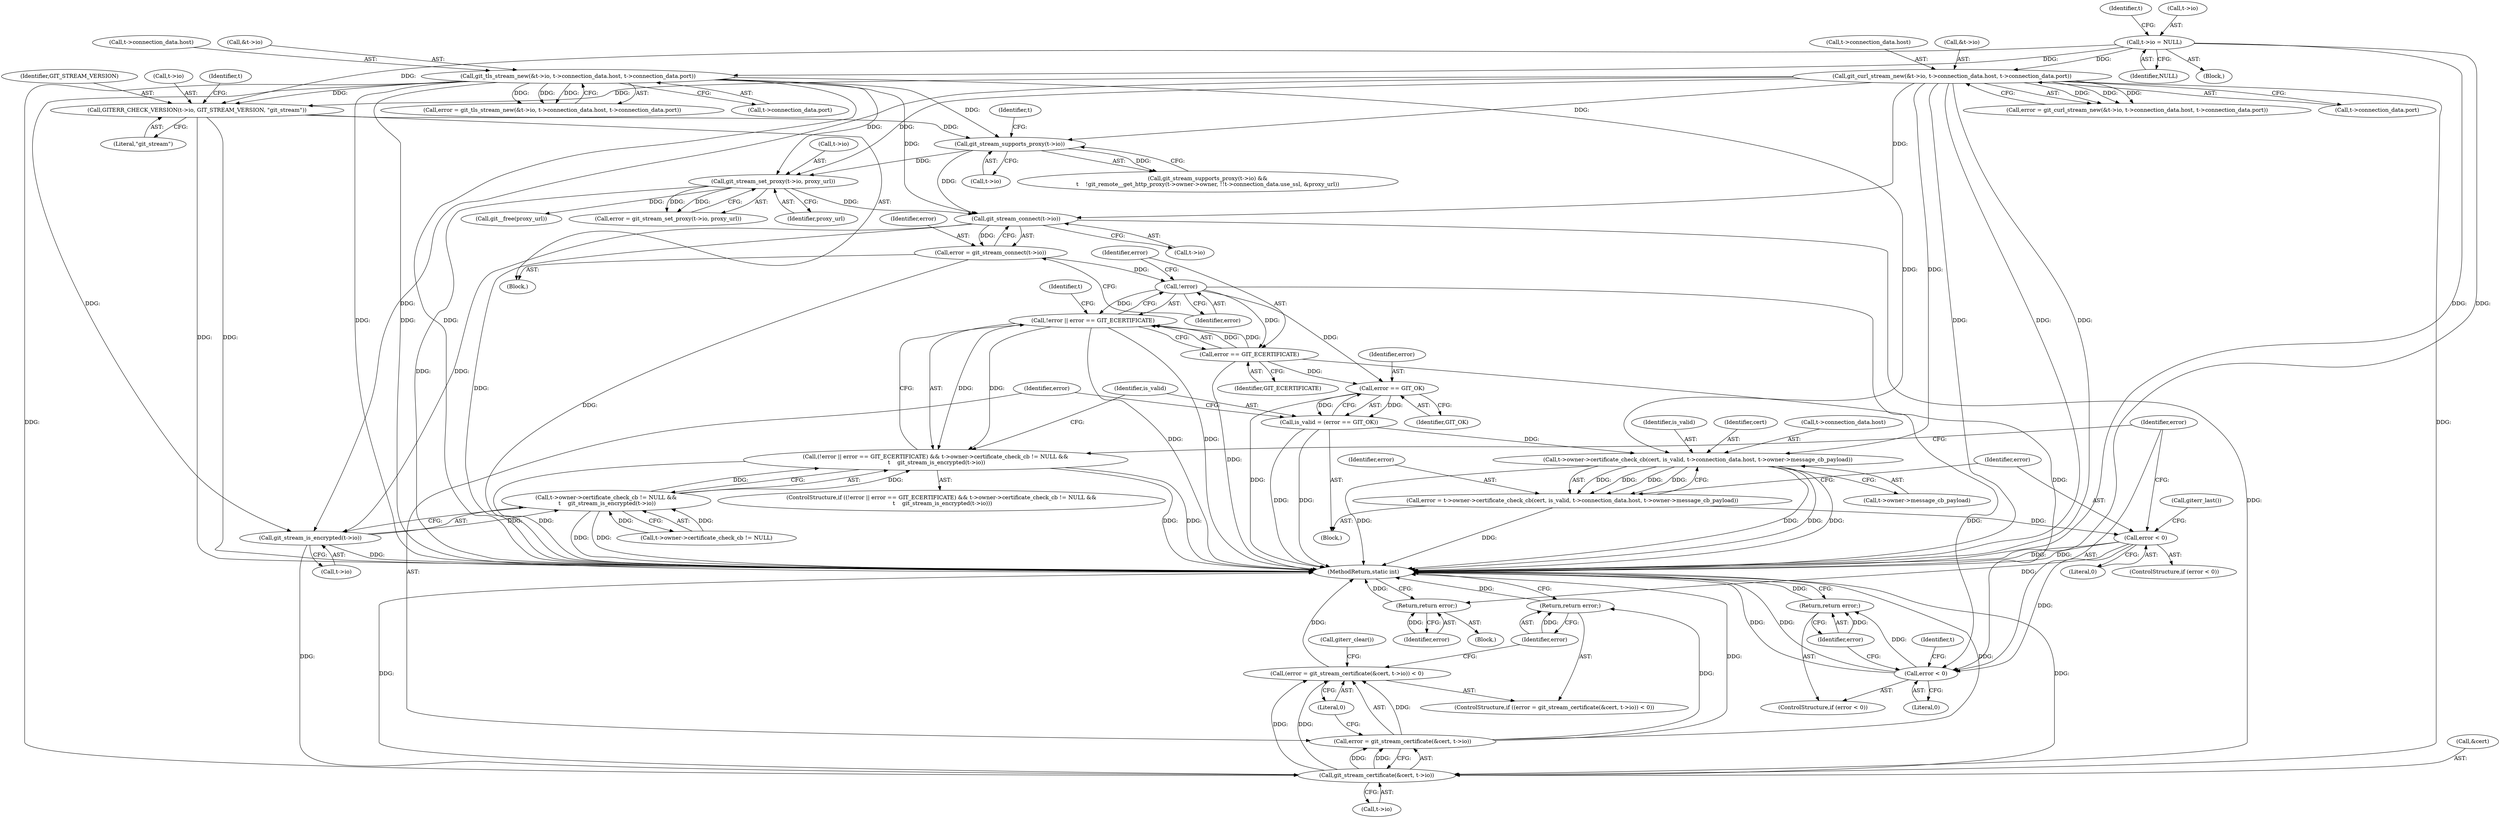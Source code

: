 digraph "0_libgit2_b5c6a1b407b7f8b952bded2789593b68b1876211@API" {
"1000239" [label="(Call,git_stream_connect(t->io))"];
"1000224" [label="(Call,git_stream_set_proxy(t->io, proxy_url))"];
"1000153" [label="(Call,git_tls_stream_new(&t->io, t->connection_data.host, t->connection_data.port))"];
"1000134" [label="(Call,t->io = NULL)"];
"1000172" [label="(Call,git_curl_stream_new(&t->io, t->connection_data.host, t->connection_data.port))"];
"1000201" [label="(Call,git_stream_supports_proxy(t->io))"];
"1000193" [label="(Call,GITERR_CHECK_VERSION(t->io, GIT_STREAM_VERSION, \"git_stream\"))"];
"1000237" [label="(Call,error = git_stream_connect(t->io))"];
"1000246" [label="(Call,!error)"];
"1000245" [label="(Call,!error || error == GIT_ECERTIFICATE)"];
"1000244" [label="(Call,(!error || error == GIT_ECERTIFICATE) && t->owner->certificate_check_cb != NULL &&\n \t    git_stream_is_encrypted(t->io))"];
"1000248" [label="(Call,error == GIT_ECERTIFICATE)"];
"1000268" [label="(Call,error == GIT_OK)"];
"1000266" [label="(Call,is_valid = (error == GIT_OK))"];
"1000287" [label="(Call,t->owner->certificate_check_cb(cert, is_valid, t->connection_data.host, t->owner->message_cb_payload))"];
"1000285" [label="(Call,error = t->owner->certificate_check_cb(cert, is_valid, t->connection_data.host, t->owner->message_cb_payload))"];
"1000301" [label="(Call,error < 0)"];
"1000311" [label="(Return,return error;)"];
"1000314" [label="(Call,error < 0)"];
"1000317" [label="(Return,return error;)"];
"1000259" [label="(Call,git_stream_is_encrypted(t->io))"];
"1000251" [label="(Call,t->owner->certificate_check_cb != NULL &&\n \t    git_stream_is_encrypted(t->io))"];
"1000275" [label="(Call,git_stream_certificate(&cert, t->io))"];
"1000272" [label="(Call,(error = git_stream_certificate(&cert, t->io)) < 0)"];
"1000273" [label="(Call,error = git_stream_certificate(&cert, t->io))"];
"1000282" [label="(Return,return error;)"];
"1000288" [label="(Identifier,cert)"];
"1000200" [label="(Call,git_stream_supports_proxy(t->io) &&\n\t    !git_remote__get_http_proxy(t->owner->owner, !!t->connection_data.use_ssl, &proxy_url))"];
"1000177" [label="(Call,t->connection_data.host)"];
"1000134" [label="(Call,t->io = NULL)"];
"1000243" [label="(ControlStructure,if ((!error || error == GIT_ECERTIFICATE) && t->owner->certificate_check_cb != NULL &&\n \t    git_stream_is_encrypted(t->io)))"];
"1000290" [label="(Call,t->connection_data.host)"];
"1000224" [label="(Call,git_stream_set_proxy(t->io, proxy_url))"];
"1000270" [label="(Identifier,GIT_OK)"];
"1000269" [label="(Identifier,error)"];
"1000318" [label="(Identifier,error)"];
"1000326" [label="(MethodReturn,static int)"];
"1000307" [label="(Call,giterr_last())"];
"1000247" [label="(Identifier,error)"];
"1000282" [label="(Return,return error;)"];
"1000285" [label="(Call,error = t->owner->certificate_check_cb(cert, is_valid, t->connection_data.host, t->owner->message_cb_payload))"];
"1000173" [label="(Call,&t->io)"];
"1000284" [label="(Call,giterr_clear())"];
"1000302" [label="(Identifier,error)"];
"1000274" [label="(Identifier,error)"];
"1000222" [label="(Call,error = git_stream_set_proxy(t->io, proxy_url))"];
"1000283" [label="(Identifier,error)"];
"1000245" [label="(Call,!error || error == GIT_ECERTIFICATE)"];
"1000154" [label="(Call,&t->io)"];
"1000170" [label="(Call,error = git_curl_stream_new(&t->io, t->connection_data.host, t->connection_data.port))"];
"1000246" [label="(Call,!error)"];
"1000255" [label="(Identifier,t)"];
"1000249" [label="(Identifier,error)"];
"1000201" [label="(Call,git_stream_supports_proxy(t->io))"];
"1000244" [label="(Call,(!error || error == GIT_ECERTIFICATE) && t->owner->certificate_check_cb != NULL &&\n \t    git_stream_is_encrypted(t->io))"];
"1000276" [label="(Call,&cert)"];
"1000202" [label="(Call,t->io)"];
"1000209" [label="(Identifier,t)"];
"1000295" [label="(Call,t->owner->message_cb_payload)"];
"1000301" [label="(Call,error < 0)"];
"1000102" [label="(Block,)"];
"1000182" [label="(Call,t->connection_data.port)"];
"1000172" [label="(Call,git_curl_stream_new(&t->io, t->connection_data.host, t->connection_data.port))"];
"1000225" [label="(Call,t->io)"];
"1000304" [label="(Block,)"];
"1000266" [label="(Call,is_valid = (error == GIT_OK))"];
"1000263" [label="(Block,)"];
"1000281" [label="(Literal,0)"];
"1000278" [label="(Call,t->io)"];
"1000259" [label="(Call,git_stream_is_encrypted(t->io))"];
"1000153" [label="(Call,git_tls_stream_new(&t->io, t->connection_data.host, t->connection_data.port))"];
"1000286" [label="(Identifier,error)"];
"1000198" [label="(Literal,\"git_stream\")"];
"1000311" [label="(Return,return error;)"];
"1000138" [label="(Identifier,NULL)"];
"1000239" [label="(Call,git_stream_connect(t->io))"];
"1000151" [label="(Call,error = git_tls_stream_new(&t->io, t->connection_data.host, t->connection_data.port))"];
"1000260" [label="(Call,t->io)"];
"1000197" [label="(Identifier,GIT_STREAM_VERSION)"];
"1000273" [label="(Call,error = git_stream_certificate(&cert, t->io))"];
"1000125" [label="(Block,)"];
"1000250" [label="(Identifier,GIT_ECERTIFICATE)"];
"1000267" [label="(Identifier,is_valid)"];
"1000252" [label="(Call,t->owner->certificate_check_cb != NULL)"];
"1000141" [label="(Identifier,t)"];
"1000303" [label="(Literal,0)"];
"1000228" [label="(Identifier,proxy_url)"];
"1000312" [label="(Identifier,error)"];
"1000317" [label="(Return,return error;)"];
"1000194" [label="(Call,t->io)"];
"1000271" [label="(ControlStructure,if ((error = git_stream_certificate(&cert, t->io)) < 0))"];
"1000135" [label="(Call,t->io)"];
"1000229" [label="(Call,git__free(proxy_url))"];
"1000163" [label="(Call,t->connection_data.port)"];
"1000158" [label="(Call,t->connection_data.host)"];
"1000240" [label="(Call,t->io)"];
"1000313" [label="(ControlStructure,if (error < 0))"];
"1000287" [label="(Call,t->owner->certificate_check_cb(cert, is_valid, t->connection_data.host, t->owner->message_cb_payload))"];
"1000237" [label="(Call,error = git_stream_connect(t->io))"];
"1000272" [label="(Call,(error = git_stream_certificate(&cert, t->io)) < 0)"];
"1000289" [label="(Identifier,is_valid)"];
"1000315" [label="(Identifier,error)"];
"1000238" [label="(Identifier,error)"];
"1000300" [label="(ControlStructure,if (error < 0))"];
"1000316" [label="(Literal,0)"];
"1000193" [label="(Call,GITERR_CHECK_VERSION(t->io, GIT_STREAM_VERSION, \"git_stream\"))"];
"1000248" [label="(Call,error == GIT_ECERTIFICATE)"];
"1000275" [label="(Call,git_stream_certificate(&cert, t->io))"];
"1000268" [label="(Call,error == GIT_OK)"];
"1000203" [label="(Identifier,t)"];
"1000251" [label="(Call,t->owner->certificate_check_cb != NULL &&\n \t    git_stream_is_encrypted(t->io))"];
"1000314" [label="(Call,error < 0)"];
"1000321" [label="(Identifier,t)"];
"1000239" -> "1000237"  [label="AST: "];
"1000239" -> "1000240"  [label="CFG: "];
"1000240" -> "1000239"  [label="AST: "];
"1000237" -> "1000239"  [label="CFG: "];
"1000239" -> "1000326"  [label="DDG: "];
"1000239" -> "1000237"  [label="DDG: "];
"1000224" -> "1000239"  [label="DDG: "];
"1000153" -> "1000239"  [label="DDG: "];
"1000172" -> "1000239"  [label="DDG: "];
"1000201" -> "1000239"  [label="DDG: "];
"1000239" -> "1000259"  [label="DDG: "];
"1000239" -> "1000275"  [label="DDG: "];
"1000224" -> "1000222"  [label="AST: "];
"1000224" -> "1000228"  [label="CFG: "];
"1000225" -> "1000224"  [label="AST: "];
"1000228" -> "1000224"  [label="AST: "];
"1000222" -> "1000224"  [label="CFG: "];
"1000224" -> "1000326"  [label="DDG: "];
"1000224" -> "1000222"  [label="DDG: "];
"1000224" -> "1000222"  [label="DDG: "];
"1000153" -> "1000224"  [label="DDG: "];
"1000172" -> "1000224"  [label="DDG: "];
"1000201" -> "1000224"  [label="DDG: "];
"1000224" -> "1000229"  [label="DDG: "];
"1000153" -> "1000151"  [label="AST: "];
"1000153" -> "1000163"  [label="CFG: "];
"1000154" -> "1000153"  [label="AST: "];
"1000158" -> "1000153"  [label="AST: "];
"1000163" -> "1000153"  [label="AST: "];
"1000151" -> "1000153"  [label="CFG: "];
"1000153" -> "1000326"  [label="DDG: "];
"1000153" -> "1000326"  [label="DDG: "];
"1000153" -> "1000326"  [label="DDG: "];
"1000153" -> "1000151"  [label="DDG: "];
"1000153" -> "1000151"  [label="DDG: "];
"1000153" -> "1000151"  [label="DDG: "];
"1000134" -> "1000153"  [label="DDG: "];
"1000153" -> "1000193"  [label="DDG: "];
"1000153" -> "1000201"  [label="DDG: "];
"1000153" -> "1000259"  [label="DDG: "];
"1000153" -> "1000275"  [label="DDG: "];
"1000153" -> "1000287"  [label="DDG: "];
"1000134" -> "1000125"  [label="AST: "];
"1000134" -> "1000138"  [label="CFG: "];
"1000135" -> "1000134"  [label="AST: "];
"1000138" -> "1000134"  [label="AST: "];
"1000141" -> "1000134"  [label="CFG: "];
"1000134" -> "1000326"  [label="DDG: "];
"1000134" -> "1000326"  [label="DDG: "];
"1000134" -> "1000172"  [label="DDG: "];
"1000134" -> "1000193"  [label="DDG: "];
"1000172" -> "1000170"  [label="AST: "];
"1000172" -> "1000182"  [label="CFG: "];
"1000173" -> "1000172"  [label="AST: "];
"1000177" -> "1000172"  [label="AST: "];
"1000182" -> "1000172"  [label="AST: "];
"1000170" -> "1000172"  [label="CFG: "];
"1000172" -> "1000326"  [label="DDG: "];
"1000172" -> "1000326"  [label="DDG: "];
"1000172" -> "1000326"  [label="DDG: "];
"1000172" -> "1000170"  [label="DDG: "];
"1000172" -> "1000170"  [label="DDG: "];
"1000172" -> "1000170"  [label="DDG: "];
"1000172" -> "1000193"  [label="DDG: "];
"1000172" -> "1000201"  [label="DDG: "];
"1000172" -> "1000259"  [label="DDG: "];
"1000172" -> "1000275"  [label="DDG: "];
"1000172" -> "1000287"  [label="DDG: "];
"1000201" -> "1000200"  [label="AST: "];
"1000201" -> "1000202"  [label="CFG: "];
"1000202" -> "1000201"  [label="AST: "];
"1000209" -> "1000201"  [label="CFG: "];
"1000200" -> "1000201"  [label="CFG: "];
"1000201" -> "1000200"  [label="DDG: "];
"1000193" -> "1000201"  [label="DDG: "];
"1000193" -> "1000102"  [label="AST: "];
"1000193" -> "1000198"  [label="CFG: "];
"1000194" -> "1000193"  [label="AST: "];
"1000197" -> "1000193"  [label="AST: "];
"1000198" -> "1000193"  [label="AST: "];
"1000203" -> "1000193"  [label="CFG: "];
"1000193" -> "1000326"  [label="DDG: "];
"1000193" -> "1000326"  [label="DDG: "];
"1000237" -> "1000102"  [label="AST: "];
"1000238" -> "1000237"  [label="AST: "];
"1000247" -> "1000237"  [label="CFG: "];
"1000237" -> "1000326"  [label="DDG: "];
"1000237" -> "1000246"  [label="DDG: "];
"1000246" -> "1000245"  [label="AST: "];
"1000246" -> "1000247"  [label="CFG: "];
"1000247" -> "1000246"  [label="AST: "];
"1000249" -> "1000246"  [label="CFG: "];
"1000245" -> "1000246"  [label="CFG: "];
"1000246" -> "1000245"  [label="DDG: "];
"1000246" -> "1000248"  [label="DDG: "];
"1000246" -> "1000268"  [label="DDG: "];
"1000246" -> "1000314"  [label="DDG: "];
"1000245" -> "1000244"  [label="AST: "];
"1000245" -> "1000248"  [label="CFG: "];
"1000248" -> "1000245"  [label="AST: "];
"1000255" -> "1000245"  [label="CFG: "];
"1000244" -> "1000245"  [label="CFG: "];
"1000245" -> "1000326"  [label="DDG: "];
"1000245" -> "1000326"  [label="DDG: "];
"1000245" -> "1000244"  [label="DDG: "];
"1000245" -> "1000244"  [label="DDG: "];
"1000248" -> "1000245"  [label="DDG: "];
"1000248" -> "1000245"  [label="DDG: "];
"1000244" -> "1000243"  [label="AST: "];
"1000244" -> "1000251"  [label="CFG: "];
"1000251" -> "1000244"  [label="AST: "];
"1000267" -> "1000244"  [label="CFG: "];
"1000315" -> "1000244"  [label="CFG: "];
"1000244" -> "1000326"  [label="DDG: "];
"1000244" -> "1000326"  [label="DDG: "];
"1000244" -> "1000326"  [label="DDG: "];
"1000251" -> "1000244"  [label="DDG: "];
"1000251" -> "1000244"  [label="DDG: "];
"1000248" -> "1000250"  [label="CFG: "];
"1000249" -> "1000248"  [label="AST: "];
"1000250" -> "1000248"  [label="AST: "];
"1000248" -> "1000326"  [label="DDG: "];
"1000248" -> "1000268"  [label="DDG: "];
"1000248" -> "1000314"  [label="DDG: "];
"1000268" -> "1000266"  [label="AST: "];
"1000268" -> "1000270"  [label="CFG: "];
"1000269" -> "1000268"  [label="AST: "];
"1000270" -> "1000268"  [label="AST: "];
"1000266" -> "1000268"  [label="CFG: "];
"1000268" -> "1000326"  [label="DDG: "];
"1000268" -> "1000266"  [label="DDG: "];
"1000268" -> "1000266"  [label="DDG: "];
"1000266" -> "1000263"  [label="AST: "];
"1000267" -> "1000266"  [label="AST: "];
"1000274" -> "1000266"  [label="CFG: "];
"1000266" -> "1000326"  [label="DDG: "];
"1000266" -> "1000326"  [label="DDG: "];
"1000266" -> "1000287"  [label="DDG: "];
"1000287" -> "1000285"  [label="AST: "];
"1000287" -> "1000295"  [label="CFG: "];
"1000288" -> "1000287"  [label="AST: "];
"1000289" -> "1000287"  [label="AST: "];
"1000290" -> "1000287"  [label="AST: "];
"1000295" -> "1000287"  [label="AST: "];
"1000285" -> "1000287"  [label="CFG: "];
"1000287" -> "1000326"  [label="DDG: "];
"1000287" -> "1000326"  [label="DDG: "];
"1000287" -> "1000326"  [label="DDG: "];
"1000287" -> "1000326"  [label="DDG: "];
"1000287" -> "1000285"  [label="DDG: "];
"1000287" -> "1000285"  [label="DDG: "];
"1000287" -> "1000285"  [label="DDG: "];
"1000287" -> "1000285"  [label="DDG: "];
"1000285" -> "1000263"  [label="AST: "];
"1000286" -> "1000285"  [label="AST: "];
"1000302" -> "1000285"  [label="CFG: "];
"1000285" -> "1000326"  [label="DDG: "];
"1000285" -> "1000301"  [label="DDG: "];
"1000301" -> "1000300"  [label="AST: "];
"1000301" -> "1000303"  [label="CFG: "];
"1000302" -> "1000301"  [label="AST: "];
"1000303" -> "1000301"  [label="AST: "];
"1000307" -> "1000301"  [label="CFG: "];
"1000315" -> "1000301"  [label="CFG: "];
"1000301" -> "1000326"  [label="DDG: "];
"1000301" -> "1000326"  [label="DDG: "];
"1000301" -> "1000311"  [label="DDG: "];
"1000301" -> "1000314"  [label="DDG: "];
"1000311" -> "1000304"  [label="AST: "];
"1000311" -> "1000312"  [label="CFG: "];
"1000312" -> "1000311"  [label="AST: "];
"1000326" -> "1000311"  [label="CFG: "];
"1000311" -> "1000326"  [label="DDG: "];
"1000312" -> "1000311"  [label="DDG: "];
"1000314" -> "1000313"  [label="AST: "];
"1000314" -> "1000316"  [label="CFG: "];
"1000315" -> "1000314"  [label="AST: "];
"1000316" -> "1000314"  [label="AST: "];
"1000318" -> "1000314"  [label="CFG: "];
"1000321" -> "1000314"  [label="CFG: "];
"1000314" -> "1000326"  [label="DDG: "];
"1000314" -> "1000326"  [label="DDG: "];
"1000314" -> "1000317"  [label="DDG: "];
"1000317" -> "1000313"  [label="AST: "];
"1000317" -> "1000318"  [label="CFG: "];
"1000318" -> "1000317"  [label="AST: "];
"1000326" -> "1000317"  [label="CFG: "];
"1000317" -> "1000326"  [label="DDG: "];
"1000318" -> "1000317"  [label="DDG: "];
"1000259" -> "1000251"  [label="AST: "];
"1000259" -> "1000260"  [label="CFG: "];
"1000260" -> "1000259"  [label="AST: "];
"1000251" -> "1000259"  [label="CFG: "];
"1000259" -> "1000326"  [label="DDG: "];
"1000259" -> "1000251"  [label="DDG: "];
"1000259" -> "1000275"  [label="DDG: "];
"1000251" -> "1000252"  [label="CFG: "];
"1000252" -> "1000251"  [label="AST: "];
"1000251" -> "1000326"  [label="DDG: "];
"1000251" -> "1000326"  [label="DDG: "];
"1000252" -> "1000251"  [label="DDG: "];
"1000252" -> "1000251"  [label="DDG: "];
"1000275" -> "1000273"  [label="AST: "];
"1000275" -> "1000278"  [label="CFG: "];
"1000276" -> "1000275"  [label="AST: "];
"1000278" -> "1000275"  [label="AST: "];
"1000273" -> "1000275"  [label="CFG: "];
"1000275" -> "1000326"  [label="DDG: "];
"1000275" -> "1000326"  [label="DDG: "];
"1000275" -> "1000272"  [label="DDG: "];
"1000275" -> "1000272"  [label="DDG: "];
"1000275" -> "1000273"  [label="DDG: "];
"1000275" -> "1000273"  [label="DDG: "];
"1000272" -> "1000271"  [label="AST: "];
"1000272" -> "1000281"  [label="CFG: "];
"1000273" -> "1000272"  [label="AST: "];
"1000281" -> "1000272"  [label="AST: "];
"1000283" -> "1000272"  [label="CFG: "];
"1000284" -> "1000272"  [label="CFG: "];
"1000272" -> "1000326"  [label="DDG: "];
"1000273" -> "1000272"  [label="DDG: "];
"1000274" -> "1000273"  [label="AST: "];
"1000281" -> "1000273"  [label="CFG: "];
"1000273" -> "1000326"  [label="DDG: "];
"1000273" -> "1000326"  [label="DDG: "];
"1000273" -> "1000282"  [label="DDG: "];
"1000282" -> "1000271"  [label="AST: "];
"1000282" -> "1000283"  [label="CFG: "];
"1000283" -> "1000282"  [label="AST: "];
"1000326" -> "1000282"  [label="CFG: "];
"1000282" -> "1000326"  [label="DDG: "];
"1000283" -> "1000282"  [label="DDG: "];
}
